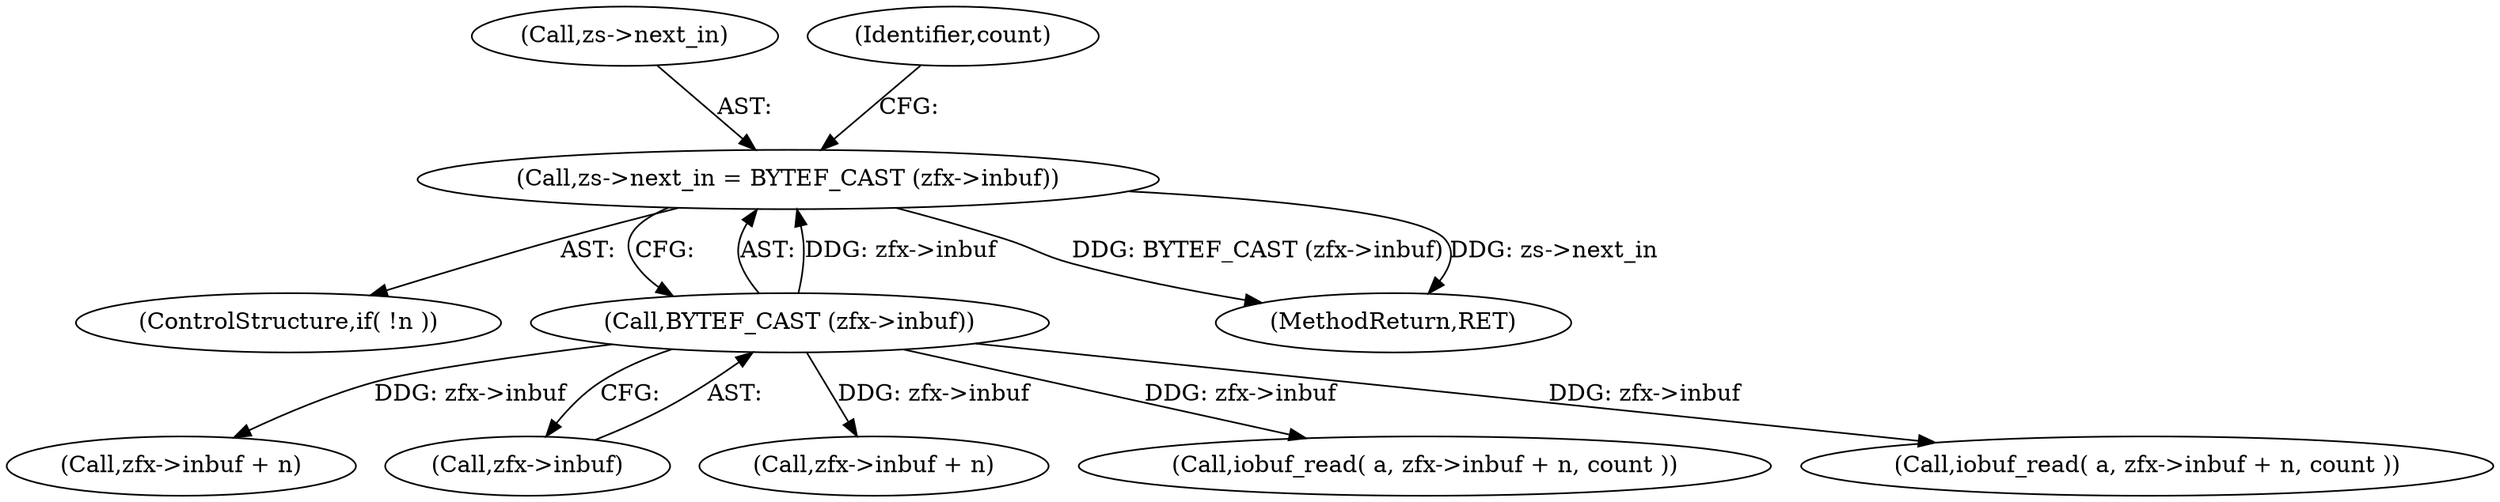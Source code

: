 digraph "0_gnupg_014b2103fcb12f261135e3954f26e9e07b39e342@pointer" {
"1000164" [label="(Call,zs->next_in = BYTEF_CAST (zfx->inbuf))"];
"1000168" [label="(Call,BYTEF_CAST (zfx->inbuf))"];
"1000193" [label="(Call,zfx->inbuf + n)"];
"1000165" [label="(Call,zs->next_in)"];
"1000164" [label="(Call,zs->next_in = BYTEF_CAST (zfx->inbuf))"];
"1000168" [label="(Call,BYTEF_CAST (zfx->inbuf))"];
"1000169" [label="(Call,zfx->inbuf)"];
"1000183" [label="(Call,zfx->inbuf + n)"];
"1000161" [label="(ControlStructure,if( !n ))"];
"1000329" [label="(MethodReturn,RET)"];
"1000181" [label="(Call,iobuf_read( a, zfx->inbuf + n, count ))"];
"1000173" [label="(Identifier,count)"];
"1000191" [label="(Call,iobuf_read( a, zfx->inbuf + n, count ))"];
"1000164" -> "1000161"  [label="AST: "];
"1000164" -> "1000168"  [label="CFG: "];
"1000165" -> "1000164"  [label="AST: "];
"1000168" -> "1000164"  [label="AST: "];
"1000173" -> "1000164"  [label="CFG: "];
"1000164" -> "1000329"  [label="DDG: BYTEF_CAST (zfx->inbuf)"];
"1000164" -> "1000329"  [label="DDG: zs->next_in"];
"1000168" -> "1000164"  [label="DDG: zfx->inbuf"];
"1000168" -> "1000169"  [label="CFG: "];
"1000169" -> "1000168"  [label="AST: "];
"1000168" -> "1000181"  [label="DDG: zfx->inbuf"];
"1000168" -> "1000183"  [label="DDG: zfx->inbuf"];
"1000168" -> "1000191"  [label="DDG: zfx->inbuf"];
"1000168" -> "1000193"  [label="DDG: zfx->inbuf"];
}
